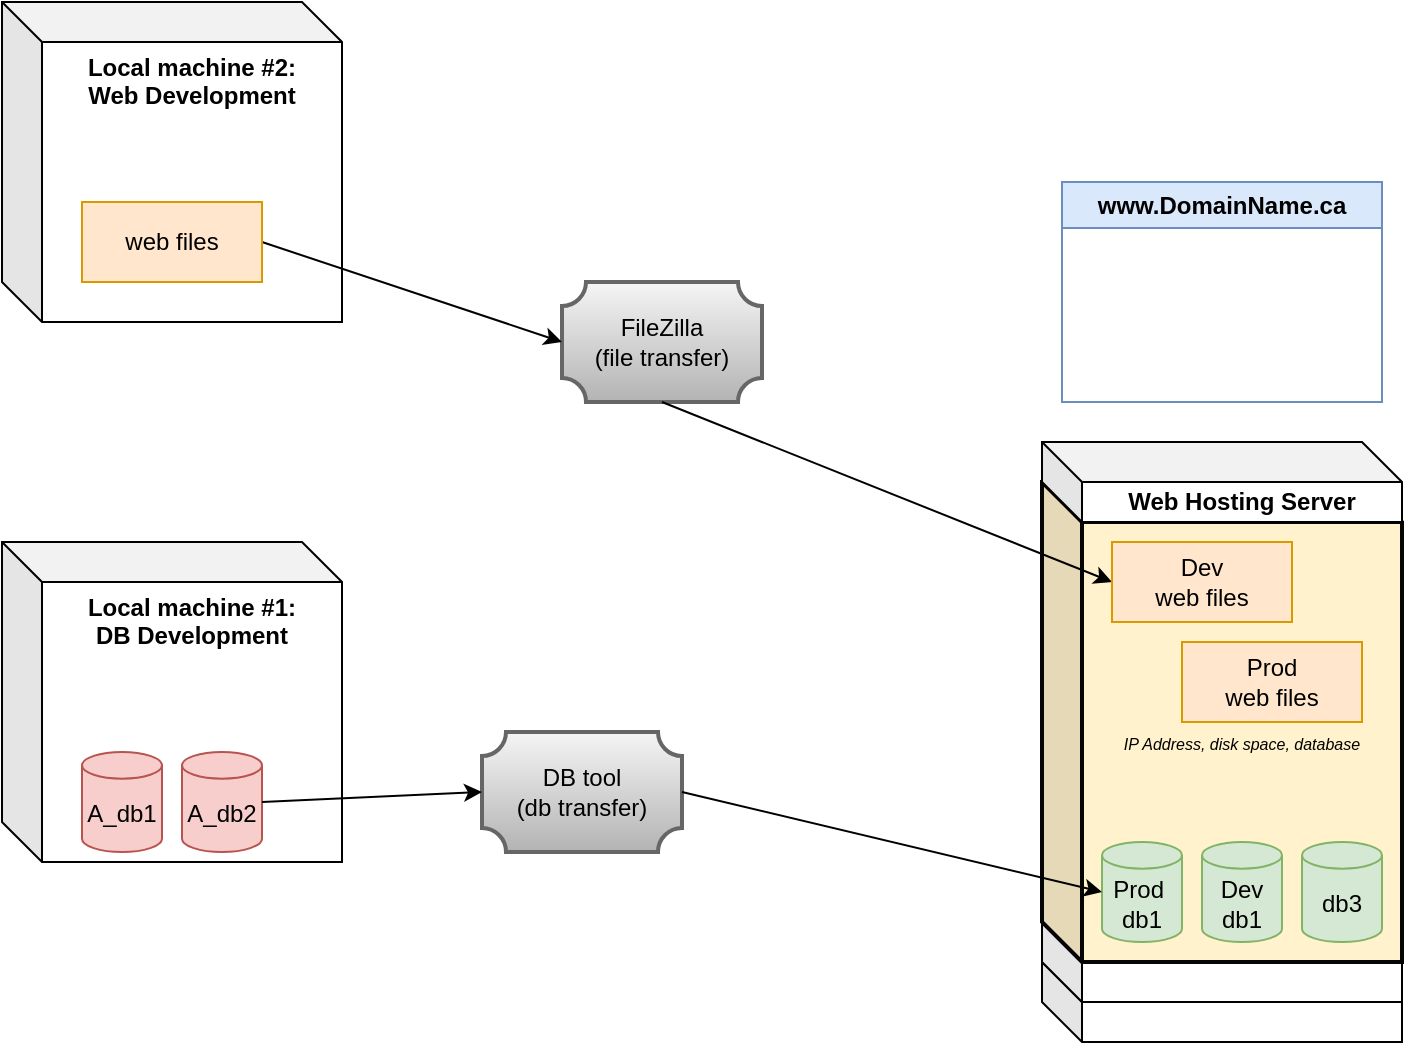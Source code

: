 <mxfile version="24.0.0" type="github">
  <diagram id="TEUiNxYTieck04TVwxDP" name="Page-1">
    <mxGraphModel dx="1050" dy="637" grid="1" gridSize="10" guides="1" tooltips="1" connect="1" arrows="1" fold="1" page="1" pageScale="1" pageWidth="850" pageHeight="1100" math="0" shadow="0">
      <root>
        <mxCell id="0" />
        <mxCell id="1" parent="0" />
        <mxCell id="Y7u33rf7G5Ih5s1nUaPU-1" value="" style="shape=cube;whiteSpace=wrap;html=1;boundedLbl=1;backgroundOutline=1;darkOpacity=0.05;darkOpacity2=0.1;" vertex="1" parent="1">
          <mxGeometry x="600" y="560" width="180" height="40" as="geometry" />
        </mxCell>
        <mxCell id="Y7u33rf7G5Ih5s1nUaPU-6" value="" style="shape=cube;whiteSpace=wrap;html=1;boundedLbl=1;backgroundOutline=1;darkOpacity=0.05;darkOpacity2=0.1;" vertex="1" parent="1">
          <mxGeometry x="600" y="540" width="180" height="40" as="geometry" />
        </mxCell>
        <mxCell id="Y7u33rf7G5Ih5s1nUaPU-7" value="&lt;font style=&quot;font-size: 8px;&quot;&gt;&lt;i&gt;IP Address, disk space, database&lt;/i&gt;&lt;/font&gt;" style="shape=cube;whiteSpace=wrap;html=1;boundedLbl=1;backgroundOutline=1;darkOpacity=0.05;darkOpacity2=0.1;fillColor=#fff2cc;strokeColor=#050505;strokeWidth=2;" vertex="1" parent="1">
          <mxGeometry x="600" y="320" width="180" height="240" as="geometry" />
        </mxCell>
        <mxCell id="Y7u33rf7G5Ih5s1nUaPU-8" value="Web Hosting Server" style="shape=cube;whiteSpace=wrap;html=1;boundedLbl=1;backgroundOutline=1;darkOpacity=0.05;darkOpacity2=0.1;fontStyle=1" vertex="1" parent="1">
          <mxGeometry x="600" y="300" width="180" height="40" as="geometry" />
        </mxCell>
        <mxCell id="Y7u33rf7G5Ih5s1nUaPU-9" value="www.DomainName.ca" style="swimlane;whiteSpace=wrap;html=1;fillColor=#dae8fc;strokeColor=#6c8ebf;" vertex="1" parent="1">
          <mxGeometry x="610" y="170" width="160" height="110" as="geometry" />
        </mxCell>
        <mxCell id="Y7u33rf7G5Ih5s1nUaPU-10" value="Prod&amp;nbsp;&lt;div&gt;db1&lt;/div&gt;" style="shape=cylinder3;whiteSpace=wrap;html=1;boundedLbl=1;backgroundOutline=1;size=6.667;fillColor=#d5e8d4;strokeColor=#82b366;" vertex="1" parent="1">
          <mxGeometry x="630" y="500" width="40" height="50" as="geometry" />
        </mxCell>
        <mxCell id="Y7u33rf7G5Ih5s1nUaPU-11" value="Dev&lt;div&gt;db1&lt;/div&gt;" style="shape=cylinder3;whiteSpace=wrap;html=1;boundedLbl=1;backgroundOutline=1;size=6.667;fillColor=#d5e8d4;strokeColor=#82b366;" vertex="1" parent="1">
          <mxGeometry x="680" y="500" width="40" height="50" as="geometry" />
        </mxCell>
        <mxCell id="Y7u33rf7G5Ih5s1nUaPU-12" value="db3" style="shape=cylinder3;whiteSpace=wrap;html=1;boundedLbl=1;backgroundOutline=1;size=6.667;fillColor=#d5e8d4;strokeColor=#82b366;" vertex="1" parent="1">
          <mxGeometry x="730" y="500" width="40" height="50" as="geometry" />
        </mxCell>
        <mxCell id="Y7u33rf7G5Ih5s1nUaPU-15" value="Local machine #1:&lt;div&gt;DB Development&lt;/div&gt;&lt;div&gt;&lt;br&gt;&lt;/div&gt;&lt;div&gt;&lt;br&gt;&lt;/div&gt;&lt;div&gt;&lt;br&gt;&lt;/div&gt;&lt;div&gt;&lt;br&gt;&lt;/div&gt;&lt;div&gt;&lt;br&gt;&lt;/div&gt;&lt;div&gt;&lt;br&gt;&lt;/div&gt;&lt;div&gt;&lt;br&gt;&lt;/div&gt;" style="shape=cube;whiteSpace=wrap;html=1;boundedLbl=1;backgroundOutline=1;darkOpacity=0.05;darkOpacity2=0.1;fontStyle=1;labelPosition=center;verticalLabelPosition=middle;align=center;verticalAlign=middle;size=20;" vertex="1" parent="1">
          <mxGeometry x="80" y="350" width="170" height="160" as="geometry" />
        </mxCell>
        <mxCell id="Y7u33rf7G5Ih5s1nUaPU-17" value="A_db1" style="shape=cylinder3;whiteSpace=wrap;html=1;boundedLbl=1;backgroundOutline=1;size=6.667;fillColor=#f8cecc;strokeColor=#b85450;" vertex="1" parent="1">
          <mxGeometry x="120" y="455" width="40" height="50" as="geometry" />
        </mxCell>
        <mxCell id="Y7u33rf7G5Ih5s1nUaPU-18" value="A_db2" style="shape=cylinder3;whiteSpace=wrap;html=1;boundedLbl=1;backgroundOutline=1;size=6.667;fillColor=#f8cecc;strokeColor=#b85450;" vertex="1" parent="1">
          <mxGeometry x="170" y="455" width="40" height="50" as="geometry" />
        </mxCell>
        <mxCell id="Y7u33rf7G5Ih5s1nUaPU-20" value="Local machine #2:&lt;div&gt;Web Development&lt;/div&gt;&lt;div&gt;&lt;br&gt;&lt;/div&gt;&lt;div&gt;&lt;br&gt;&lt;/div&gt;&lt;div&gt;&lt;br&gt;&lt;/div&gt;&lt;div&gt;&lt;br&gt;&lt;/div&gt;&lt;div&gt;&lt;br&gt;&lt;/div&gt;&lt;div&gt;&lt;br&gt;&lt;/div&gt;&lt;div&gt;&lt;br&gt;&lt;/div&gt;" style="shape=cube;whiteSpace=wrap;html=1;boundedLbl=1;backgroundOutline=1;darkOpacity=0.05;darkOpacity2=0.1;fontStyle=1;labelPosition=center;verticalLabelPosition=middle;align=center;verticalAlign=middle;size=20;" vertex="1" parent="1">
          <mxGeometry x="80" y="80" width="170" height="160" as="geometry" />
        </mxCell>
        <mxCell id="Y7u33rf7G5Ih5s1nUaPU-24" value="FileZilla&lt;div&gt;(file transfer)&lt;/div&gt;" style="verticalLabelPosition=middle;verticalAlign=middle;html=1;shape=mxgraph.basic.plaque;dx=6;whiteSpace=wrap;labelPosition=center;align=center;strokeWidth=2;fillColor=#f5f5f5;strokeColor=#666666;gradientColor=#b3b3b3;" vertex="1" parent="1">
          <mxGeometry x="360" y="220" width="100" height="60" as="geometry" />
        </mxCell>
        <mxCell id="Y7u33rf7G5Ih5s1nUaPU-26" value="" style="endArrow=classic;html=1;rounded=0;exitX=1;exitY=0.5;exitDx=0;exitDy=0;entryX=0;entryY=0.5;entryDx=0;entryDy=0;entryPerimeter=0;" edge="1" parent="1" source="Y7u33rf7G5Ih5s1nUaPU-29" target="Y7u33rf7G5Ih5s1nUaPU-24">
          <mxGeometry width="50" height="50" relative="1" as="geometry">
            <mxPoint x="440" y="350" as="sourcePoint" />
            <mxPoint x="490" y="300" as="targetPoint" />
          </mxGeometry>
        </mxCell>
        <mxCell id="Y7u33rf7G5Ih5s1nUaPU-27" value="" style="endArrow=classic;html=1;rounded=0;exitX=0.5;exitY=1;exitDx=0;exitDy=0;exitPerimeter=0;entryX=0;entryY=0.5;entryDx=0;entryDy=0;" edge="1" parent="1" source="Y7u33rf7G5Ih5s1nUaPU-24" target="Y7u33rf7G5Ih5s1nUaPU-30">
          <mxGeometry width="50" height="50" relative="1" as="geometry">
            <mxPoint x="260" y="180" as="sourcePoint" />
            <mxPoint x="370" y="260" as="targetPoint" />
            <Array as="points" />
          </mxGeometry>
        </mxCell>
        <mxCell id="Y7u33rf7G5Ih5s1nUaPU-29" value="web files" style="rounded=0;whiteSpace=wrap;html=1;fillColor=#ffe6cc;strokeColor=#d79b00;" vertex="1" parent="1">
          <mxGeometry x="120" y="180" width="90" height="40" as="geometry" />
        </mxCell>
        <mxCell id="Y7u33rf7G5Ih5s1nUaPU-30" value="Dev&lt;div&gt;web files&lt;/div&gt;" style="rounded=0;whiteSpace=wrap;html=1;fillColor=#ffe6cc;strokeColor=#d79b00;" vertex="1" parent="1">
          <mxGeometry x="635" y="350" width="90" height="40" as="geometry" />
        </mxCell>
        <mxCell id="Y7u33rf7G5Ih5s1nUaPU-32" value="Prod&lt;div&gt;web files&lt;/div&gt;" style="rounded=0;whiteSpace=wrap;html=1;fillColor=#ffe6cc;strokeColor=#d79b00;" vertex="1" parent="1">
          <mxGeometry x="670" y="400" width="90" height="40" as="geometry" />
        </mxCell>
        <mxCell id="Y7u33rf7G5Ih5s1nUaPU-33" value="DB tool&lt;div&gt;(db transfer)&lt;/div&gt;" style="verticalLabelPosition=middle;verticalAlign=middle;html=1;shape=mxgraph.basic.plaque;dx=6;whiteSpace=wrap;labelPosition=center;align=center;strokeWidth=2;fillColor=#f5f5f5;strokeColor=#666666;gradientColor=#b3b3b3;" vertex="1" parent="1">
          <mxGeometry x="320" y="445" width="100" height="60" as="geometry" />
        </mxCell>
        <mxCell id="Y7u33rf7G5Ih5s1nUaPU-34" value="" style="endArrow=classic;html=1;rounded=0;exitX=1;exitY=0.5;exitDx=0;exitDy=0;entryX=0;entryY=0.5;entryDx=0;entryDy=0;entryPerimeter=0;" edge="1" parent="1" target="Y7u33rf7G5Ih5s1nUaPU-33">
          <mxGeometry width="50" height="50" relative="1" as="geometry">
            <mxPoint x="210" y="480" as="sourcePoint" />
            <mxPoint x="360" y="530" as="targetPoint" />
          </mxGeometry>
        </mxCell>
        <mxCell id="Y7u33rf7G5Ih5s1nUaPU-35" value="" style="endArrow=classic;html=1;rounded=0;exitX=1;exitY=0.5;exitDx=0;exitDy=0;entryX=0;entryY=0.5;entryDx=0;entryDy=0;entryPerimeter=0;exitPerimeter=0;" edge="1" parent="1" source="Y7u33rf7G5Ih5s1nUaPU-33" target="Y7u33rf7G5Ih5s1nUaPU-10">
          <mxGeometry width="50" height="50" relative="1" as="geometry">
            <mxPoint x="220" y="490" as="sourcePoint" />
            <mxPoint x="330" y="485" as="targetPoint" />
          </mxGeometry>
        </mxCell>
      </root>
    </mxGraphModel>
  </diagram>
</mxfile>
